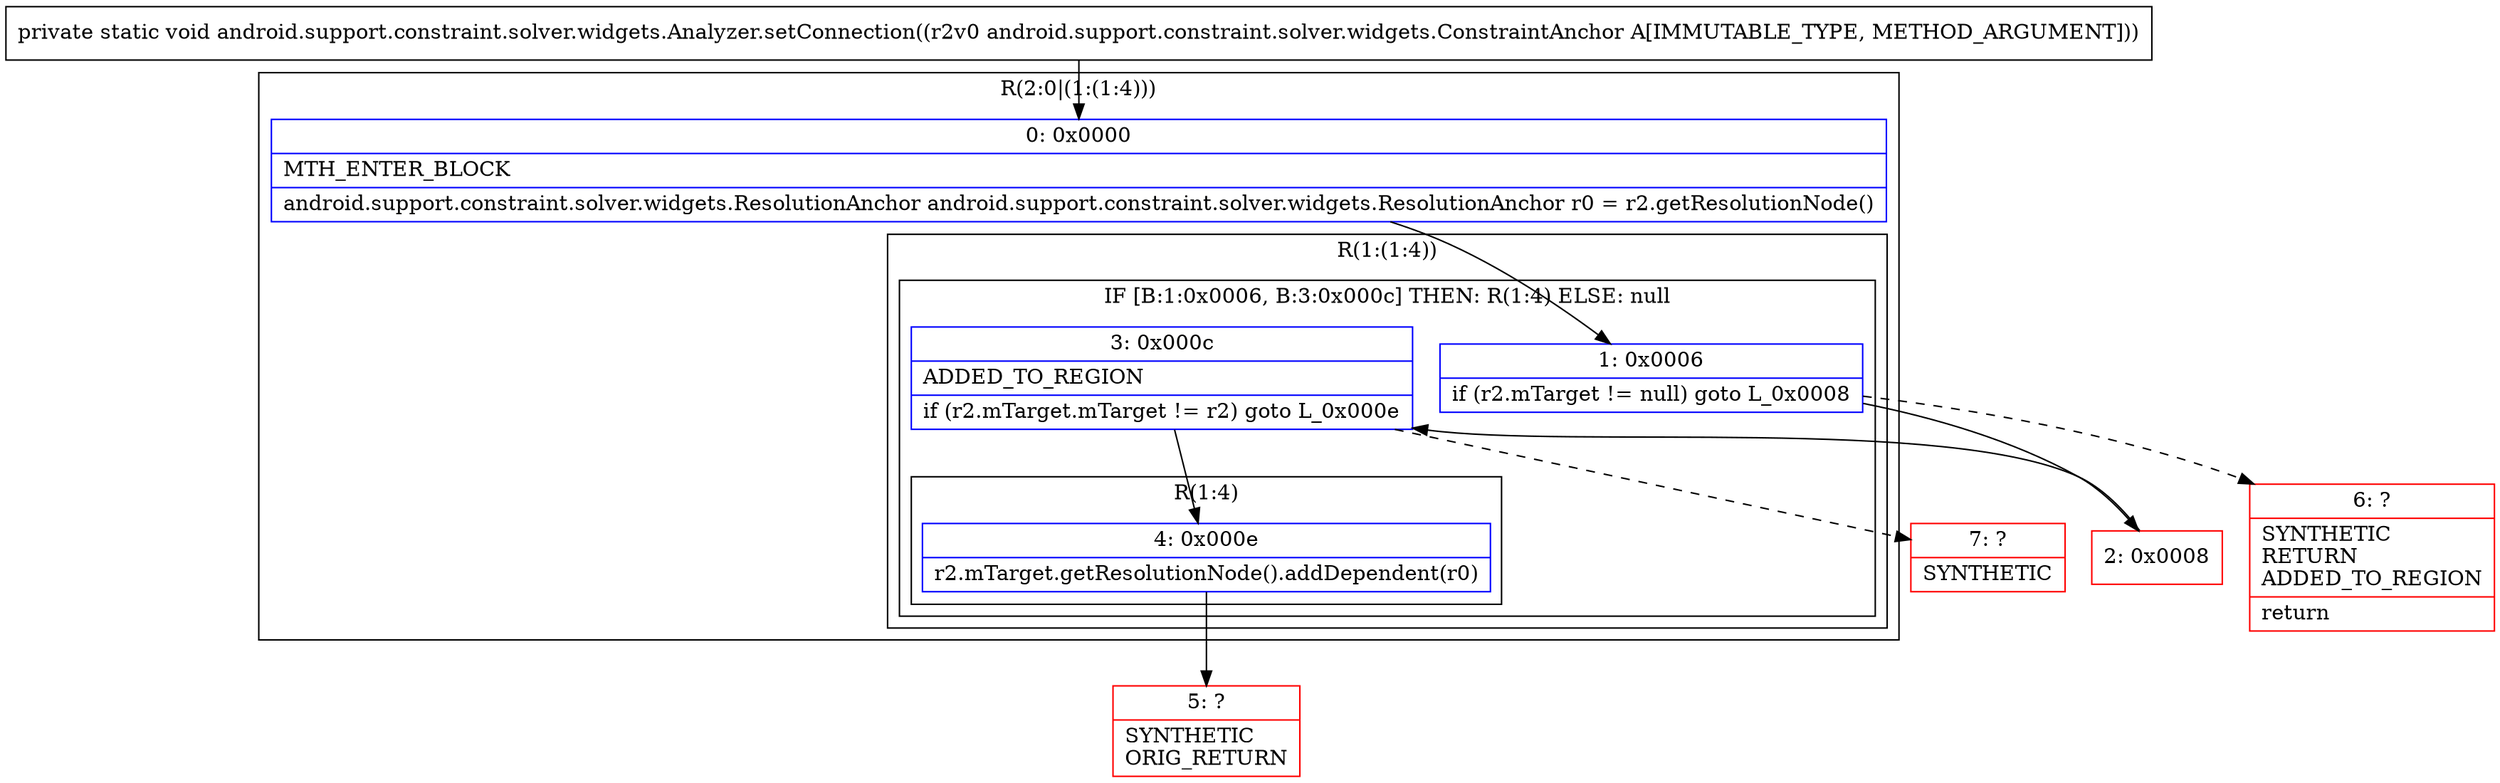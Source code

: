digraph "CFG forandroid.support.constraint.solver.widgets.Analyzer.setConnection(Landroid\/support\/constraint\/solver\/widgets\/ConstraintAnchor;)V" {
subgraph cluster_Region_1604349400 {
label = "R(2:0|(1:(1:4)))";
node [shape=record,color=blue];
Node_0 [shape=record,label="{0\:\ 0x0000|MTH_ENTER_BLOCK\l|android.support.constraint.solver.widgets.ResolutionAnchor android.support.constraint.solver.widgets.ResolutionAnchor r0 = r2.getResolutionNode()\l}"];
subgraph cluster_Region_2064037468 {
label = "R(1:(1:4))";
node [shape=record,color=blue];
subgraph cluster_IfRegion_1473109144 {
label = "IF [B:1:0x0006, B:3:0x000c] THEN: R(1:4) ELSE: null";
node [shape=record,color=blue];
Node_1 [shape=record,label="{1\:\ 0x0006|if (r2.mTarget != null) goto L_0x0008\l}"];
Node_3 [shape=record,label="{3\:\ 0x000c|ADDED_TO_REGION\l|if (r2.mTarget.mTarget != r2) goto L_0x000e\l}"];
subgraph cluster_Region_164985406 {
label = "R(1:4)";
node [shape=record,color=blue];
Node_4 [shape=record,label="{4\:\ 0x000e|r2.mTarget.getResolutionNode().addDependent(r0)\l}"];
}
}
}
}
Node_2 [shape=record,color=red,label="{2\:\ 0x0008}"];
Node_5 [shape=record,color=red,label="{5\:\ ?|SYNTHETIC\lORIG_RETURN\l}"];
Node_6 [shape=record,color=red,label="{6\:\ ?|SYNTHETIC\lRETURN\lADDED_TO_REGION\l|return\l}"];
Node_7 [shape=record,color=red,label="{7\:\ ?|SYNTHETIC\l}"];
MethodNode[shape=record,label="{private static void android.support.constraint.solver.widgets.Analyzer.setConnection((r2v0 android.support.constraint.solver.widgets.ConstraintAnchor A[IMMUTABLE_TYPE, METHOD_ARGUMENT])) }"];
MethodNode -> Node_0;
Node_0 -> Node_1;
Node_1 -> Node_2;
Node_1 -> Node_6[style=dashed];
Node_3 -> Node_4;
Node_3 -> Node_7[style=dashed];
Node_4 -> Node_5;
Node_2 -> Node_3;
}

